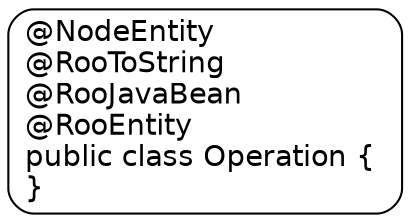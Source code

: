 digraph Operation {
  node [
    fontname = "Bitstream Vera Sans"
    shape = "Mrecord"
  ]
  edge [
    fontname = "Bitstream Vera Sans"
  ]

  Operation [
    
    label = "{@NodeEntity\
    \l@RooToString\
    \l@RooJavaBean\
    \l@RooEntity\
    \lpublic class Operation \{\
    \l\}\
    \l}"
  ]

}
